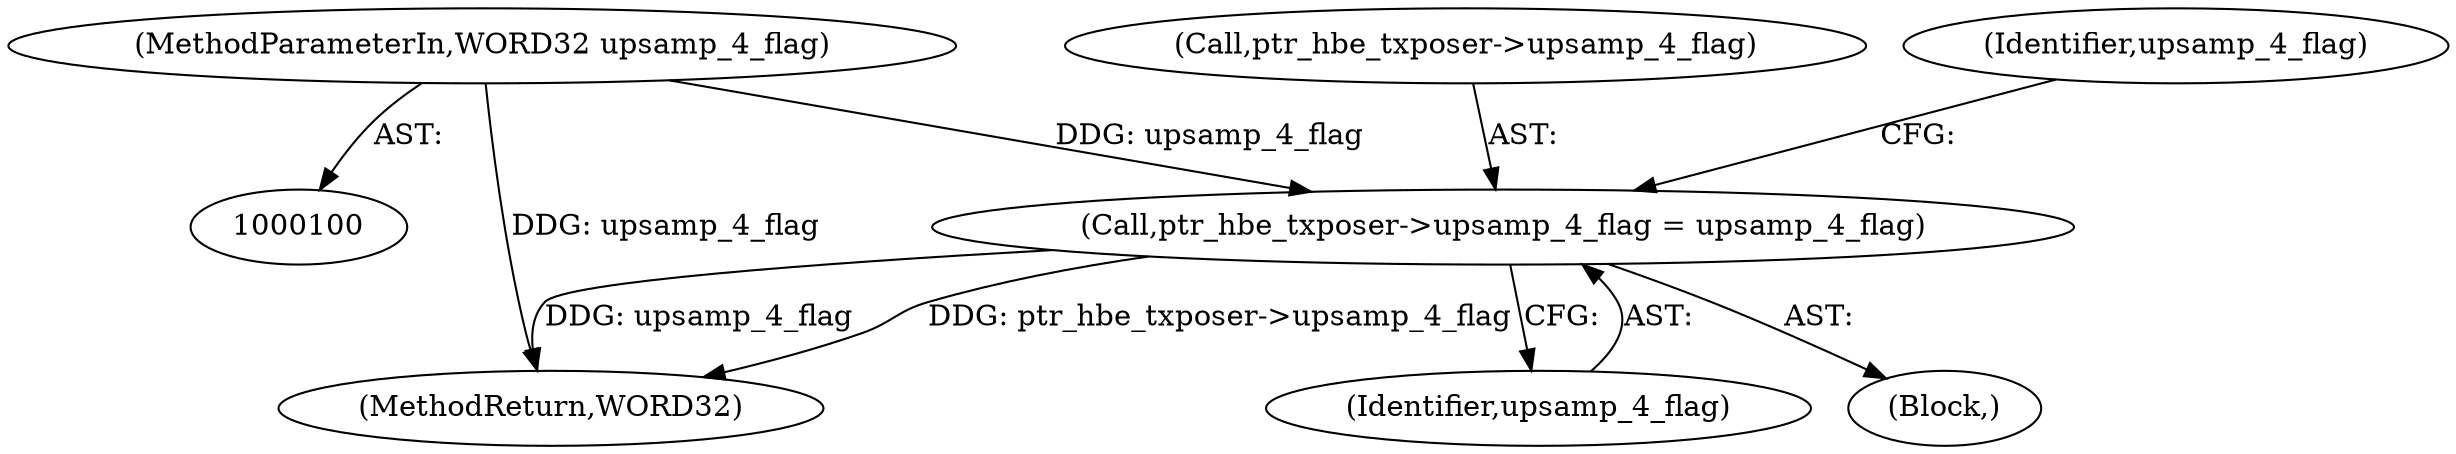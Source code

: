 digraph "0_Android_04e8cd58f075bec5892e369c8deebca9c67e855c_4@pointer" {
"1000159" [label="(Call,ptr_hbe_txposer->upsamp_4_flag = upsamp_4_flag)"];
"1000104" [label="(MethodParameterIn,WORD32 upsamp_4_flag)"];
"1000591" [label="(MethodReturn,WORD32)"];
"1000159" [label="(Call,ptr_hbe_txposer->upsamp_4_flag = upsamp_4_flag)"];
"1000160" [label="(Call,ptr_hbe_txposer->upsamp_4_flag)"];
"1000165" [label="(Identifier,upsamp_4_flag)"];
"1000104" [label="(MethodParameterIn,WORD32 upsamp_4_flag)"];
"1000163" [label="(Identifier,upsamp_4_flag)"];
"1000114" [label="(Block,)"];
"1000159" -> "1000114"  [label="AST: "];
"1000159" -> "1000163"  [label="CFG: "];
"1000160" -> "1000159"  [label="AST: "];
"1000163" -> "1000159"  [label="AST: "];
"1000165" -> "1000159"  [label="CFG: "];
"1000159" -> "1000591"  [label="DDG: ptr_hbe_txposer->upsamp_4_flag"];
"1000159" -> "1000591"  [label="DDG: upsamp_4_flag"];
"1000104" -> "1000159"  [label="DDG: upsamp_4_flag"];
"1000104" -> "1000100"  [label="AST: "];
"1000104" -> "1000591"  [label="DDG: upsamp_4_flag"];
}
